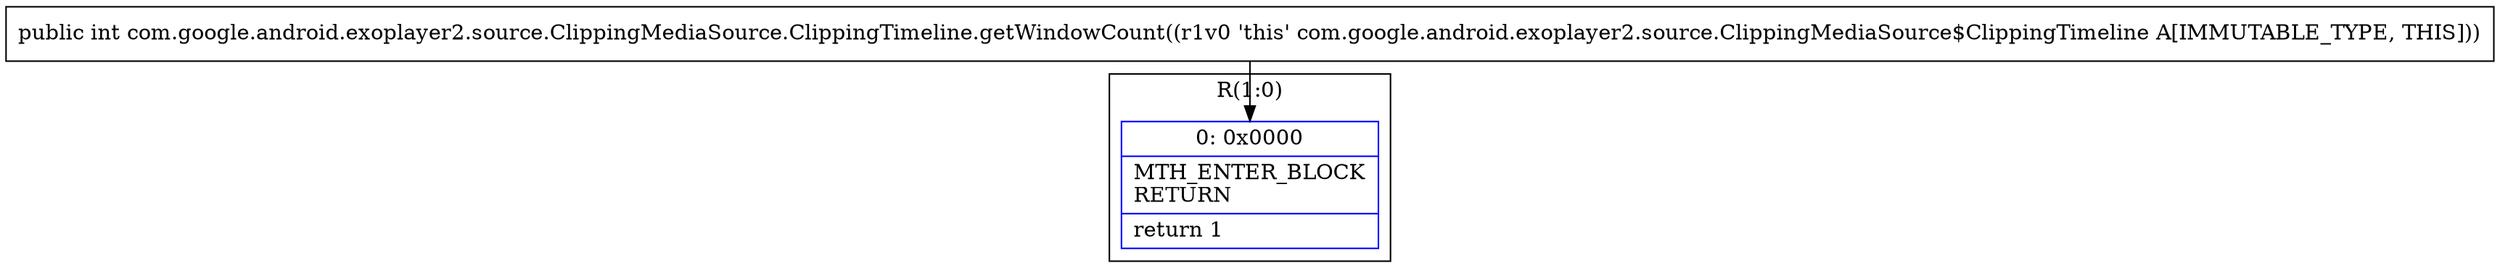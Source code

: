 digraph "CFG forcom.google.android.exoplayer2.source.ClippingMediaSource.ClippingTimeline.getWindowCount()I" {
subgraph cluster_Region_852176176 {
label = "R(1:0)";
node [shape=record,color=blue];
Node_0 [shape=record,label="{0\:\ 0x0000|MTH_ENTER_BLOCK\lRETURN\l|return 1\l}"];
}
MethodNode[shape=record,label="{public int com.google.android.exoplayer2.source.ClippingMediaSource.ClippingTimeline.getWindowCount((r1v0 'this' com.google.android.exoplayer2.source.ClippingMediaSource$ClippingTimeline A[IMMUTABLE_TYPE, THIS])) }"];
MethodNode -> Node_0;
}

